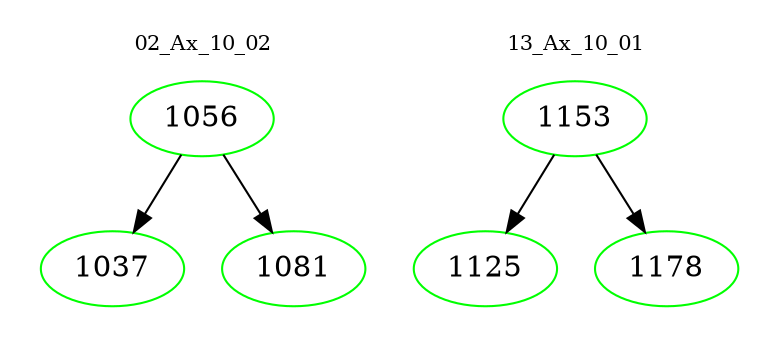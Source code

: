 digraph{
subgraph cluster_0 {
color = white
label = "02_Ax_10_02";
fontsize=10;
T0_1056 [label="1056", color="green"]
T0_1056 -> T0_1037 [color="black"]
T0_1037 [label="1037", color="green"]
T0_1056 -> T0_1081 [color="black"]
T0_1081 [label="1081", color="green"]
}
subgraph cluster_1 {
color = white
label = "13_Ax_10_01";
fontsize=10;
T1_1153 [label="1153", color="green"]
T1_1153 -> T1_1125 [color="black"]
T1_1125 [label="1125", color="green"]
T1_1153 -> T1_1178 [color="black"]
T1_1178 [label="1178", color="green"]
}
}
